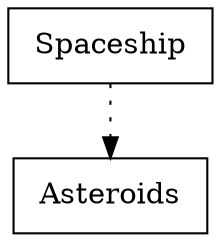 digraph {
Asteroids [ label=" Asteroids " shape= box ]
Spaceship [ label=" Spaceship " shape= box ]

"Spaceship" -> "Asteroids" [style= dotted ]
}
